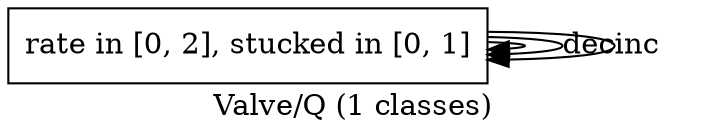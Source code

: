 digraph "Valve/Q" {
  label="Valve/Q (1 classes)";
	node[shape="box"];

	C0x55f59261e840[label="rate in [0, 2], stucked in [0, 1]",URL="#", tooltip="any_s"];
	C0x55f59261e840 -> C0x55f59261e840 [label=""];
	C0x55f59261e840 -> C0x55f59261e840 [label="dec"];
	C0x55f59261e840 -> C0x55f59261e840 [label="inc"];
}
